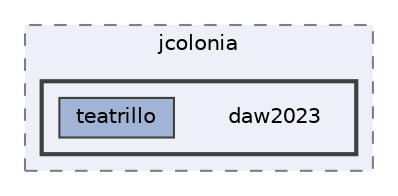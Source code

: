 digraph "src/jcolonia/daw2023"
{
 // INTERACTIVE_SVG=YES
 // LATEX_PDF_SIZE
  bgcolor="transparent";
  edge [fontname=Helvetica,fontsize=10,labelfontname=Helvetica,labelfontsize=10];
  node [fontname=Helvetica,fontsize=10,shape=box,height=0.2,width=0.4];
  compound=true
  subgraph clusterdir_78deb72e8665551e78cec9eb6bfcad5f {
    graph [ bgcolor="#edf0f7", pencolor="grey50", label="jcolonia", fontname=Helvetica,fontsize=10 style="filled,dashed", URL="dir_78deb72e8665551e78cec9eb6bfcad5f.html",tooltip=""]
  subgraph clusterdir_d68346e0c87ccd736c79c0c3420010d8 {
    graph [ bgcolor="#edf0f7", pencolor="grey25", label="", fontname=Helvetica,fontsize=10 style="filled,bold", URL="dir_d68346e0c87ccd736c79c0c3420010d8.html",tooltip=""]
    dir_d68346e0c87ccd736c79c0c3420010d8 [shape=plaintext, label="daw2023"];
  dir_2bc9fc0a5d0b2417d767168db2e059c3 [label="teatrillo", fillcolor="#a2b4d6", color="grey25", style="filled", URL="dir_2bc9fc0a5d0b2417d767168db2e059c3.html",tooltip=""];
  }
  }
}
